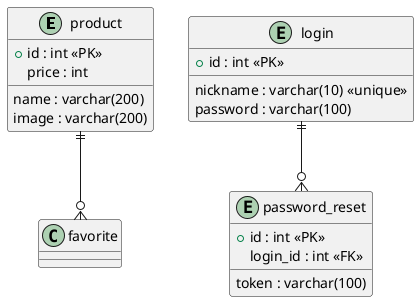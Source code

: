 @startuml er
entity "product" as product {
  + id : int <<PK>>
  name : varchar(200)
  price : int
  image : varchar(200)
}

entity "login" as login {
  + id : int <<PK>>
  nickname : varchar(10) <<unique>>
  password : varchar(100)
}

entity "password_reset" as password_reset {
  + id : int <<PK>>
  login_id : int <<FK>>
  token : varchar(100)
}

product ||--o{ favorite
login ||--o{ password_reset
@enduml
